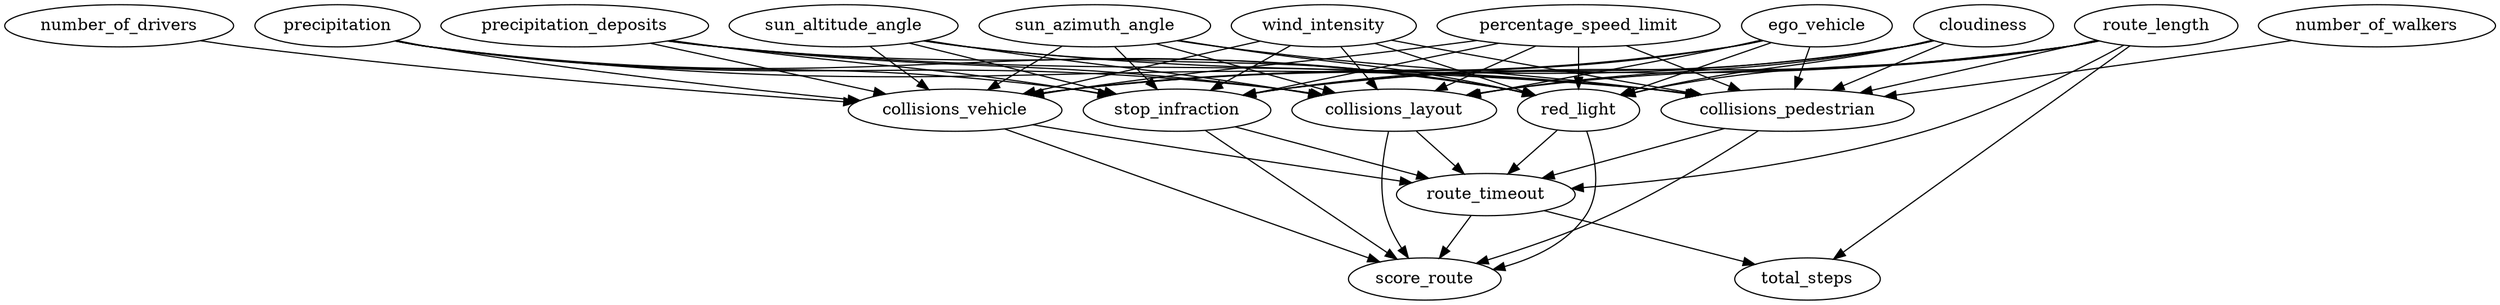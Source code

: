 digraph simple {
  /* INPUTS */
  cloudiness [type="input", datatype=float];
  number_of_drivers [type="input", datatype=int];
  number_of_walkers [type="input", datatype=int];
  precipitation [type="input", datatype=float];
  precipitation_deposits [type="input", datatype=float];
  sun_altitude_angle [type="input", datatype=float];
  sun_azimuth_angle [type="input", datatype=float];
  wind_intensity [type="input", datatype=float];
  percentage_speed_limit [type="input", datatype=float];
  ego_vehicle [type="input", datatype=Car];

  /* OUTPUTS */
  collisions_layout [type="output", datatype=int];
  collisions_pedestrian [type="output", datatype=int];
  collisions_vehicle [type="output", datatype=int];
  red_light [type="output", datatype=int];
  route_length [type="output", datatype=float];
  route_timeout [type="output", datatype=float];
  score_route [type="output", datatype=score_route];
  stop_infraction [type="output", datatype=int];
  total_steps [type="output", datatype=int];

  ego_vehicle -> collisions_layout;
  ego_vehicle -> collisions_pedestrian;
  ego_vehicle -> collisions_vehicle;
  ego_vehicle -> red_light;
  ego_vehicle -> stop_infraction;

  cloudiness -> collisions_layout;
  cloudiness -> collisions_pedestrian;
  cloudiness -> collisions_vehicle;
  cloudiness -> red_light;
  cloudiness -> stop_infraction;

  collisions_layout -> route_timeout;
  collisions_layout -> score_route;

  collisions_pedestrian -> route_timeout;
  collisions_pedestrian -> score_route;

  collisions_vehicle -> route_timeout;
  collisions_vehicle -> score_route;

  number_of_drivers -> collisions_vehicle;
  number_of_walkers -> collisions_pedestrian;

  percentage_speed_limit -> collisions_layout;
  percentage_speed_limit -> collisions_pedestrian;
  percentage_speed_limit -> collisions_vehicle;
  percentage_speed_limit -> red_light;
  percentage_speed_limit -> stop_infraction;

  precipitation -> collisions_layout;
  precipitation -> collisions_pedestrian;
  precipitation -> collisions_vehicle;
  precipitation -> red_light;
  precipitation -> stop_infraction;

  precipitation_deposits -> collisions_layout;
  precipitation_deposits -> collisions_pedestrian;
  precipitation_deposits -> collisions_vehicle;
  precipitation_deposits -> red_light;
  precipitation_deposits -> stop_infraction;

  red_light -> route_timeout;
  red_light -> score_route;

  route_length -> collisions_layout;
  route_length -> collisions_pedestrian;
  route_length -> collisions_vehicle;
  route_length -> red_light;
  route_length -> route_timeout;
  route_length -> stop_infraction;
  route_length -> total_steps;

  route_timeout -> score_route;
  route_timeout -> total_steps;

  stop_infraction -> route_timeout;
  stop_infraction -> score_route;

  sun_altitude_angle -> collisions_layout;
  sun_altitude_angle -> collisions_pedestrian;
  sun_altitude_angle -> collisions_vehicle;
  sun_altitude_angle -> red_light;
  sun_altitude_angle -> stop_infraction;

  sun_azimuth_angle -> collisions_layout;
  sun_azimuth_angle -> collisions_pedestrian;
  sun_azimuth_angle -> collisions_vehicle;
  sun_azimuth_angle -> red_light;
  sun_azimuth_angle -> stop_infraction;

  wind_intensity -> collisions_layout;
  wind_intensity -> collisions_pedestrian;
  wind_intensity -> collisions_vehicle;
  wind_intensity -> red_light;
  wind_intensity -> stop_infraction;}
